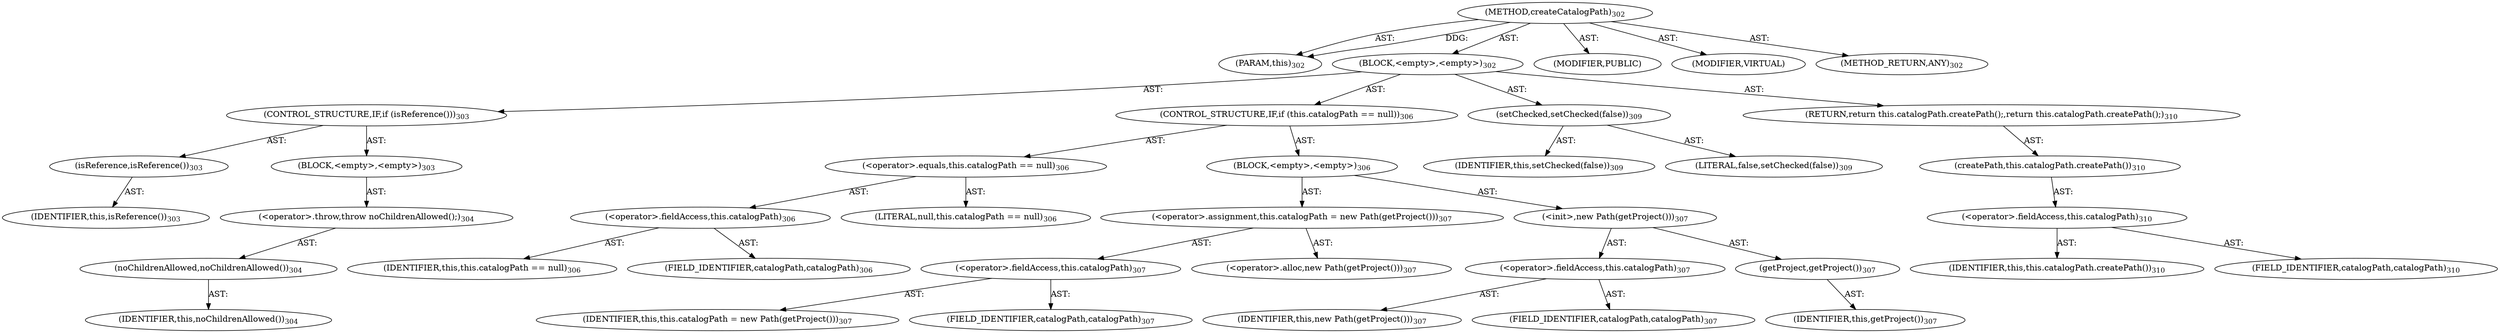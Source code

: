 digraph "createCatalogPath" {  
"111669149703" [label = <(METHOD,createCatalogPath)<SUB>302</SUB>> ]
"115964116998" [label = <(PARAM,this)<SUB>302</SUB>> ]
"25769803790" [label = <(BLOCK,&lt;empty&gt;,&lt;empty&gt;)<SUB>302</SUB>> ]
"47244640263" [label = <(CONTROL_STRUCTURE,IF,if (isReference()))<SUB>303</SUB>> ]
"30064771119" [label = <(isReference,isReference())<SUB>303</SUB>> ]
"68719476757" [label = <(IDENTIFIER,this,isReference())<SUB>303</SUB>> ]
"25769803791" [label = <(BLOCK,&lt;empty&gt;,&lt;empty&gt;)<SUB>303</SUB>> ]
"30064771120" [label = <(&lt;operator&gt;.throw,throw noChildrenAllowed();)<SUB>304</SUB>> ]
"30064771121" [label = <(noChildrenAllowed,noChildrenAllowed())<SUB>304</SUB>> ]
"68719476758" [label = <(IDENTIFIER,this,noChildrenAllowed())<SUB>304</SUB>> ]
"47244640264" [label = <(CONTROL_STRUCTURE,IF,if (this.catalogPath == null))<SUB>306</SUB>> ]
"30064771122" [label = <(&lt;operator&gt;.equals,this.catalogPath == null)<SUB>306</SUB>> ]
"30064771123" [label = <(&lt;operator&gt;.fieldAccess,this.catalogPath)<SUB>306</SUB>> ]
"68719476759" [label = <(IDENTIFIER,this,this.catalogPath == null)<SUB>306</SUB>> ]
"55834574861" [label = <(FIELD_IDENTIFIER,catalogPath,catalogPath)<SUB>306</SUB>> ]
"90194313223" [label = <(LITERAL,null,this.catalogPath == null)<SUB>306</SUB>> ]
"25769803792" [label = <(BLOCK,&lt;empty&gt;,&lt;empty&gt;)<SUB>306</SUB>> ]
"30064771124" [label = <(&lt;operator&gt;.assignment,this.catalogPath = new Path(getProject()))<SUB>307</SUB>> ]
"30064771125" [label = <(&lt;operator&gt;.fieldAccess,this.catalogPath)<SUB>307</SUB>> ]
"68719476760" [label = <(IDENTIFIER,this,this.catalogPath = new Path(getProject()))<SUB>307</SUB>> ]
"55834574862" [label = <(FIELD_IDENTIFIER,catalogPath,catalogPath)<SUB>307</SUB>> ]
"30064771126" [label = <(&lt;operator&gt;.alloc,new Path(getProject()))<SUB>307</SUB>> ]
"30064771127" [label = <(&lt;init&gt;,new Path(getProject()))<SUB>307</SUB>> ]
"30064771128" [label = <(&lt;operator&gt;.fieldAccess,this.catalogPath)<SUB>307</SUB>> ]
"68719476865" [label = <(IDENTIFIER,this,new Path(getProject()))<SUB>307</SUB>> ]
"55834574863" [label = <(FIELD_IDENTIFIER,catalogPath,catalogPath)<SUB>307</SUB>> ]
"30064771129" [label = <(getProject,getProject())<SUB>307</SUB>> ]
"68719476761" [label = <(IDENTIFIER,this,getProject())<SUB>307</SUB>> ]
"30064771130" [label = <(setChecked,setChecked(false))<SUB>309</SUB>> ]
"68719476762" [label = <(IDENTIFIER,this,setChecked(false))<SUB>309</SUB>> ]
"90194313224" [label = <(LITERAL,false,setChecked(false))<SUB>309</SUB>> ]
"146028888067" [label = <(RETURN,return this.catalogPath.createPath();,return this.catalogPath.createPath();)<SUB>310</SUB>> ]
"30064771131" [label = <(createPath,this.catalogPath.createPath())<SUB>310</SUB>> ]
"30064771132" [label = <(&lt;operator&gt;.fieldAccess,this.catalogPath)<SUB>310</SUB>> ]
"68719476763" [label = <(IDENTIFIER,this,this.catalogPath.createPath())<SUB>310</SUB>> ]
"55834574864" [label = <(FIELD_IDENTIFIER,catalogPath,catalogPath)<SUB>310</SUB>> ]
"133143986199" [label = <(MODIFIER,PUBLIC)> ]
"133143986200" [label = <(MODIFIER,VIRTUAL)> ]
"128849018887" [label = <(METHOD_RETURN,ANY)<SUB>302</SUB>> ]
  "111669149703" -> "115964116998"  [ label = "AST: "] 
  "111669149703" -> "25769803790"  [ label = "AST: "] 
  "111669149703" -> "133143986199"  [ label = "AST: "] 
  "111669149703" -> "133143986200"  [ label = "AST: "] 
  "111669149703" -> "128849018887"  [ label = "AST: "] 
  "25769803790" -> "47244640263"  [ label = "AST: "] 
  "25769803790" -> "47244640264"  [ label = "AST: "] 
  "25769803790" -> "30064771130"  [ label = "AST: "] 
  "25769803790" -> "146028888067"  [ label = "AST: "] 
  "47244640263" -> "30064771119"  [ label = "AST: "] 
  "47244640263" -> "25769803791"  [ label = "AST: "] 
  "30064771119" -> "68719476757"  [ label = "AST: "] 
  "25769803791" -> "30064771120"  [ label = "AST: "] 
  "30064771120" -> "30064771121"  [ label = "AST: "] 
  "30064771121" -> "68719476758"  [ label = "AST: "] 
  "47244640264" -> "30064771122"  [ label = "AST: "] 
  "47244640264" -> "25769803792"  [ label = "AST: "] 
  "30064771122" -> "30064771123"  [ label = "AST: "] 
  "30064771122" -> "90194313223"  [ label = "AST: "] 
  "30064771123" -> "68719476759"  [ label = "AST: "] 
  "30064771123" -> "55834574861"  [ label = "AST: "] 
  "25769803792" -> "30064771124"  [ label = "AST: "] 
  "25769803792" -> "30064771127"  [ label = "AST: "] 
  "30064771124" -> "30064771125"  [ label = "AST: "] 
  "30064771124" -> "30064771126"  [ label = "AST: "] 
  "30064771125" -> "68719476760"  [ label = "AST: "] 
  "30064771125" -> "55834574862"  [ label = "AST: "] 
  "30064771127" -> "30064771128"  [ label = "AST: "] 
  "30064771127" -> "30064771129"  [ label = "AST: "] 
  "30064771128" -> "68719476865"  [ label = "AST: "] 
  "30064771128" -> "55834574863"  [ label = "AST: "] 
  "30064771129" -> "68719476761"  [ label = "AST: "] 
  "30064771130" -> "68719476762"  [ label = "AST: "] 
  "30064771130" -> "90194313224"  [ label = "AST: "] 
  "146028888067" -> "30064771131"  [ label = "AST: "] 
  "30064771131" -> "30064771132"  [ label = "AST: "] 
  "30064771132" -> "68719476763"  [ label = "AST: "] 
  "30064771132" -> "55834574864"  [ label = "AST: "] 
  "111669149703" -> "115964116998"  [ label = "DDG: "] 
}
